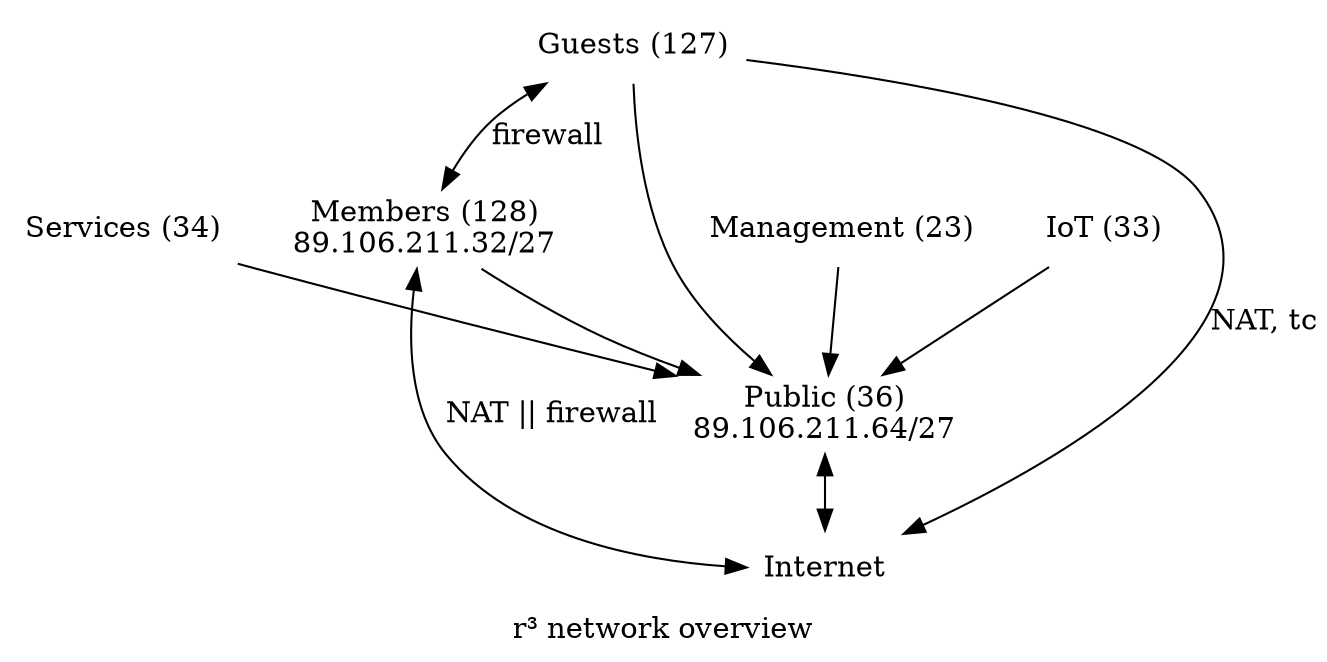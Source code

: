 digraph network {
  label="r³ network overview";
  node [ shape=none ];
  edge [ lblstyle="above, sloped" ];

  public  [ label="Public (36)\n89.106.211.64/27" ]
  inet    [ label="Internet" ]
  guests  [ label="Guests (127)" ]
  members [ label="Members (128)\n89.106.211.32/27" ]
  mgmt    [ label="Management (23)" ]
  iot     [ label="IoT (33)" ]
  svc     [ label="Services (34)" ]

  public  -> inet [ dir=both ];

  guests  -> inet [ label="NAT, tc" ];
  members -> inet [ dir=both label="NAT || firewall" ];
  guests  -> members [ dir=both label="firewall" ];

  {svc mgmt iot guests members} -> public;
}
